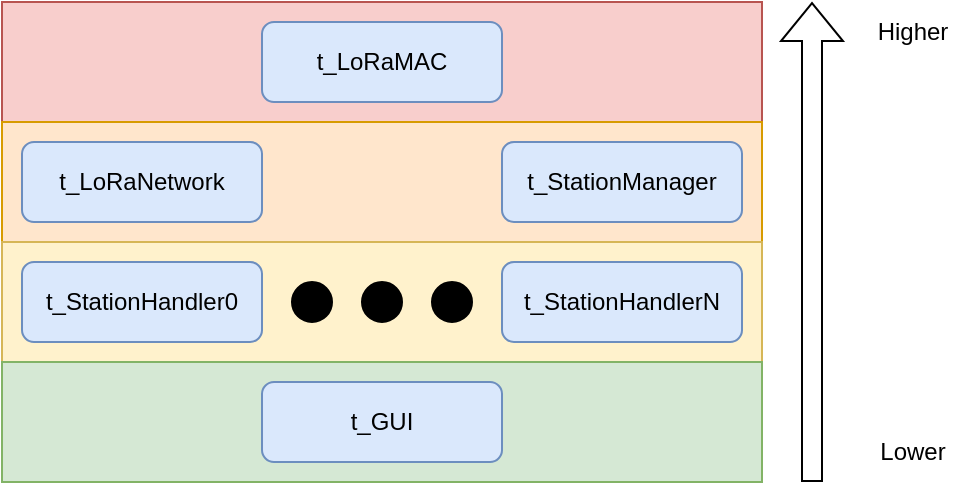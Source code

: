 <mxfile version="21.6.5" type="device" pages="2">
  <diagram name="ControlBox" id="hjWaL9JLHjjvLe_wn_VD">
    <mxGraphModel dx="1364" dy="843" grid="1" gridSize="10" guides="1" tooltips="1" connect="1" arrows="1" fold="1" page="1" pageScale="1" pageWidth="850" pageHeight="1100" math="0" shadow="0">
      <root>
        <mxCell id="0" />
        <mxCell id="1" parent="0" />
        <mxCell id="poIPKRVquE_DcnDDjIoq-32" value="" style="rounded=0;whiteSpace=wrap;html=1;fillColor=#f8cecc;strokeColor=#b85450;fontStyle=1" parent="1" vertex="1">
          <mxGeometry x="235" y="80" width="380" height="60" as="geometry" />
        </mxCell>
        <mxCell id="poIPKRVquE_DcnDDjIoq-31" value="" style="rounded=0;whiteSpace=wrap;html=1;fillColor=#ffe6cc;strokeColor=#d79b00;fontStyle=1" parent="1" vertex="1">
          <mxGeometry x="235" y="140" width="380" height="60" as="geometry" />
        </mxCell>
        <mxCell id="poIPKRVquE_DcnDDjIoq-30" value="" style="rounded=0;whiteSpace=wrap;html=1;fillColor=#ffe6cc;strokeColor=#d79b00;fontStyle=1" parent="1" vertex="1">
          <mxGeometry x="235" y="140" width="380" height="60" as="geometry" />
        </mxCell>
        <mxCell id="poIPKRVquE_DcnDDjIoq-29" value="" style="rounded=0;whiteSpace=wrap;html=1;fillColor=#fff2cc;strokeColor=#d6b656;" parent="1" vertex="1">
          <mxGeometry x="235" y="200" width="380" height="60" as="geometry" />
        </mxCell>
        <mxCell id="poIPKRVquE_DcnDDjIoq-28" value="" style="rounded=0;whiteSpace=wrap;html=1;fillColor=#d5e8d4;strokeColor=#82b366;" parent="1" vertex="1">
          <mxGeometry x="235" y="260" width="380" height="60" as="geometry" />
        </mxCell>
        <mxCell id="poIPKRVquE_DcnDDjIoq-8" value="t_LoRaNetwork" style="rounded=1;whiteSpace=wrap;html=1;fillColor=#dae8fc;strokeColor=#6c8ebf;" parent="1" vertex="1">
          <mxGeometry x="245.003" y="150.002" width="120" height="40" as="geometry" />
        </mxCell>
        <mxCell id="poIPKRVquE_DcnDDjIoq-9" value="t_LoRaMAC" style="rounded=1;whiteSpace=wrap;html=1;fillColor=#dae8fc;strokeColor=#6c8ebf;" parent="1" vertex="1">
          <mxGeometry x="365.003" y="90.002" width="120" height="40" as="geometry" />
        </mxCell>
        <mxCell id="poIPKRVquE_DcnDDjIoq-13" value="t_StationHandler0" style="rounded=1;whiteSpace=wrap;html=1;fillColor=#dae8fc;strokeColor=#6c8ebf;" parent="1" vertex="1">
          <mxGeometry x="245.003" y="210.002" width="120" height="40" as="geometry" />
        </mxCell>
        <mxCell id="poIPKRVquE_DcnDDjIoq-16" value="t_StationHandlerN" style="rounded=1;whiteSpace=wrap;html=1;fillColor=#dae8fc;strokeColor=#6c8ebf;" parent="1" vertex="1">
          <mxGeometry x="485.003" y="210.002" width="120" height="40" as="geometry" />
        </mxCell>
        <mxCell id="poIPKRVquE_DcnDDjIoq-23" value="t_StationManager" style="rounded=1;whiteSpace=wrap;html=1;fillColor=#dae8fc;strokeColor=#6c8ebf;" parent="1" vertex="1">
          <mxGeometry x="485.003" y="150.002" width="120" height="40" as="geometry" />
        </mxCell>
        <mxCell id="poIPKRVquE_DcnDDjIoq-27" value="t_GUI" style="rounded=1;whiteSpace=wrap;html=1;fillColor=#dae8fc;strokeColor=#6c8ebf;" parent="1" vertex="1">
          <mxGeometry x="365.003" y="270.002" width="120" height="40" as="geometry" />
        </mxCell>
        <mxCell id="poIPKRVquE_DcnDDjIoq-33" value="" style="shape=flexArrow;endArrow=classic;html=1;rounded=0;" parent="1" edge="1">
          <mxGeometry width="50" height="50" relative="1" as="geometry">
            <mxPoint x="640" y="320" as="sourcePoint" />
            <mxPoint x="640" y="80" as="targetPoint" />
          </mxGeometry>
        </mxCell>
        <mxCell id="poIPKRVquE_DcnDDjIoq-34" value="Higher" style="text;html=1;align=center;verticalAlign=middle;resizable=0;points=[];autosize=1;strokeColor=none;fillColor=none;" parent="1" vertex="1">
          <mxGeometry x="660" y="80" width="60" height="30" as="geometry" />
        </mxCell>
        <mxCell id="poIPKRVquE_DcnDDjIoq-35" value="Lower" style="text;html=1;align=center;verticalAlign=middle;resizable=0;points=[];autosize=1;strokeColor=none;fillColor=none;" parent="1" vertex="1">
          <mxGeometry x="660" y="290" width="60" height="30" as="geometry" />
        </mxCell>
        <mxCell id="poIPKRVquE_DcnDDjIoq-37" value="" style="ellipse;whiteSpace=wrap;html=1;fillColor=#000000;" parent="1" vertex="1">
          <mxGeometry x="380" y="220" width="20" height="20" as="geometry" />
        </mxCell>
        <mxCell id="poIPKRVquE_DcnDDjIoq-38" value="" style="ellipse;whiteSpace=wrap;html=1;fillColor=#000000;" parent="1" vertex="1">
          <mxGeometry x="415" y="220" width="20" height="20" as="geometry" />
        </mxCell>
        <mxCell id="poIPKRVquE_DcnDDjIoq-39" value="" style="ellipse;whiteSpace=wrap;html=1;fillColor=#000000;" parent="1" vertex="1">
          <mxGeometry x="450" y="220" width="20" height="20" as="geometry" />
        </mxCell>
      </root>
    </mxGraphModel>
  </diagram>
  <diagram name="FeedingStation" id="Bp8UWVNn7scJLlduRmet">
    <mxGraphModel dx="634" dy="392" grid="1" gridSize="10" guides="1" tooltips="1" connect="1" arrows="1" fold="1" page="1" pageScale="1" pageWidth="850" pageHeight="1100" math="0" shadow="0">
      <root>
        <mxCell id="0" />
        <mxCell id="1" parent="0" />
        <mxCell id="TXwaNQNBizuH_EIqCbw6-4" value="" style="rounded=0;whiteSpace=wrap;html=1;fillColor=#fff2cc;strokeColor=#d6b656;" vertex="1" parent="1">
          <mxGeometry x="235" y="200" width="380" height="60" as="geometry" />
        </mxCell>
        <mxCell id="TXwaNQNBizuH_EIqCbw6-1" value="" style="rounded=0;whiteSpace=wrap;html=1;fillColor=#f8cecc;strokeColor=#b85450;fontStyle=1" vertex="1" parent="1">
          <mxGeometry x="235" y="80" width="380" height="60" as="geometry" />
        </mxCell>
        <mxCell id="TXwaNQNBizuH_EIqCbw6-5" value="" style="rounded=0;whiteSpace=wrap;html=1;fillColor=#d5e8d4;strokeColor=#82b366;" vertex="1" parent="1">
          <mxGeometry x="235" y="260" width="380" height="60" as="geometry" />
        </mxCell>
        <mxCell id="TXwaNQNBizuH_EIqCbw6-2" value="" style="rounded=0;whiteSpace=wrap;html=1;fillColor=#ffe6cc;strokeColor=#d79b00;fontStyle=1" vertex="1" parent="1">
          <mxGeometry x="235" y="140" width="380" height="60" as="geometry" />
        </mxCell>
        <mxCell id="TXwaNQNBizuH_EIqCbw6-3" value="" style="rounded=0;whiteSpace=wrap;html=1;fillColor=#ffe6cc;strokeColor=#d79b00;fontStyle=1" vertex="1" parent="1">
          <mxGeometry x="235" y="140" width="380" height="60" as="geometry" />
        </mxCell>
        <mxCell id="kCqyPBweWHuOV3U7ifN5-3" value="t_LoRaNetwork" style="rounded=1;whiteSpace=wrap;html=1;fillColor=#dae8fc;strokeColor=#6c8ebf;" parent="1" vertex="1">
          <mxGeometry x="270" y="150" width="120" height="40" as="geometry" />
        </mxCell>
        <mxCell id="kCqyPBweWHuOV3U7ifN5-4" value="t_LoRaMAC" style="rounded=1;whiteSpace=wrap;html=1;fillColor=#dae8fc;strokeColor=#6c8ebf;" parent="1" vertex="1">
          <mxGeometry x="365" y="90" width="120" height="40" as="geometry" />
        </mxCell>
        <mxCell id="kCqyPBweWHuOV3U7ifN5-7" value="t_Monitor" style="rounded=1;whiteSpace=wrap;html=1;fillColor=#dae8fc;strokeColor=#6c8ebf;" parent="1" vertex="1">
          <mxGeometry x="440" y="150" width="120" height="40" as="geometry" />
        </mxCell>
        <mxCell id="kCqyPBweWHuOV3U7ifN5-9" value="t_RFID" style="rounded=1;whiteSpace=wrap;html=1;fillColor=#dae8fc;strokeColor=#6c8ebf;" parent="1" vertex="1">
          <mxGeometry x="365" y="210" width="120" height="40" as="geometry" />
        </mxCell>
        <mxCell id="kCqyPBweWHuOV3U7ifN5-13" value="t_Sensors" style="rounded=1;whiteSpace=wrap;html=1;fillColor=#dae8fc;strokeColor=#6c8ebf;" parent="1" vertex="1">
          <mxGeometry x="365" y="270" width="120" height="40" as="geometry" />
        </mxCell>
        <mxCell id="TXwaNQNBizuH_EIqCbw6-12" value="" style="shape=flexArrow;endArrow=classic;html=1;rounded=0;" edge="1" parent="1">
          <mxGeometry width="50" height="50" relative="1" as="geometry">
            <mxPoint x="640" y="320" as="sourcePoint" />
            <mxPoint x="640" y="80" as="targetPoint" />
          </mxGeometry>
        </mxCell>
        <mxCell id="TXwaNQNBizuH_EIqCbw6-13" value="Higher" style="text;html=1;align=center;verticalAlign=middle;resizable=0;points=[];autosize=1;strokeColor=none;fillColor=none;" vertex="1" parent="1">
          <mxGeometry x="660" y="80" width="60" height="30" as="geometry" />
        </mxCell>
        <mxCell id="TXwaNQNBizuH_EIqCbw6-14" value="Lower" style="text;html=1;align=center;verticalAlign=middle;resizable=0;points=[];autosize=1;strokeColor=none;fillColor=none;" vertex="1" parent="1">
          <mxGeometry x="660" y="290" width="60" height="30" as="geometry" />
        </mxCell>
      </root>
    </mxGraphModel>
  </diagram>
</mxfile>
